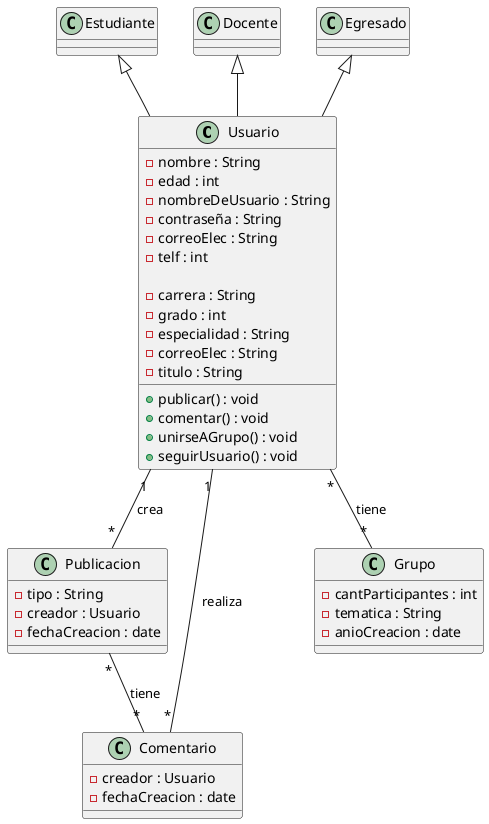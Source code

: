 @startuml

class Usuario{
    -nombre : String
    -edad : int
    -nombreDeUsuario : String
    -contraseña : String
    -correoElec : String
    -telf : int

    +publicar() : void
    +comentar() : void
    +unirseAGrupo() : void
    +seguirUsuario() : void
}

class Usuario extends Estudiante{
    -carrera : String
}

class Usuario extends Docente{
    -grado : int
    -especialidad : String
}

class Usuario extends Egresado{
    -correoElec : String
    -titulo : String
}

class Publicacion{
    -tipo : String
    -creador : Usuario
    -fechaCreacion : date
}

class Comentario{
    -creador : Usuario
    -fechaCreacion : date
}

class Grupo{
    -cantParticipantes : int
    -tematica : String
    -anioCreacion : date

}

Usuario "1" -- "*" Publicacion : crea
Usuario "1" -- "*" Comentario : realiza
Usuario "*" -- "*" Grupo : tiene
Publicacion "*" -- "*" Comentario : tiene

@enduml